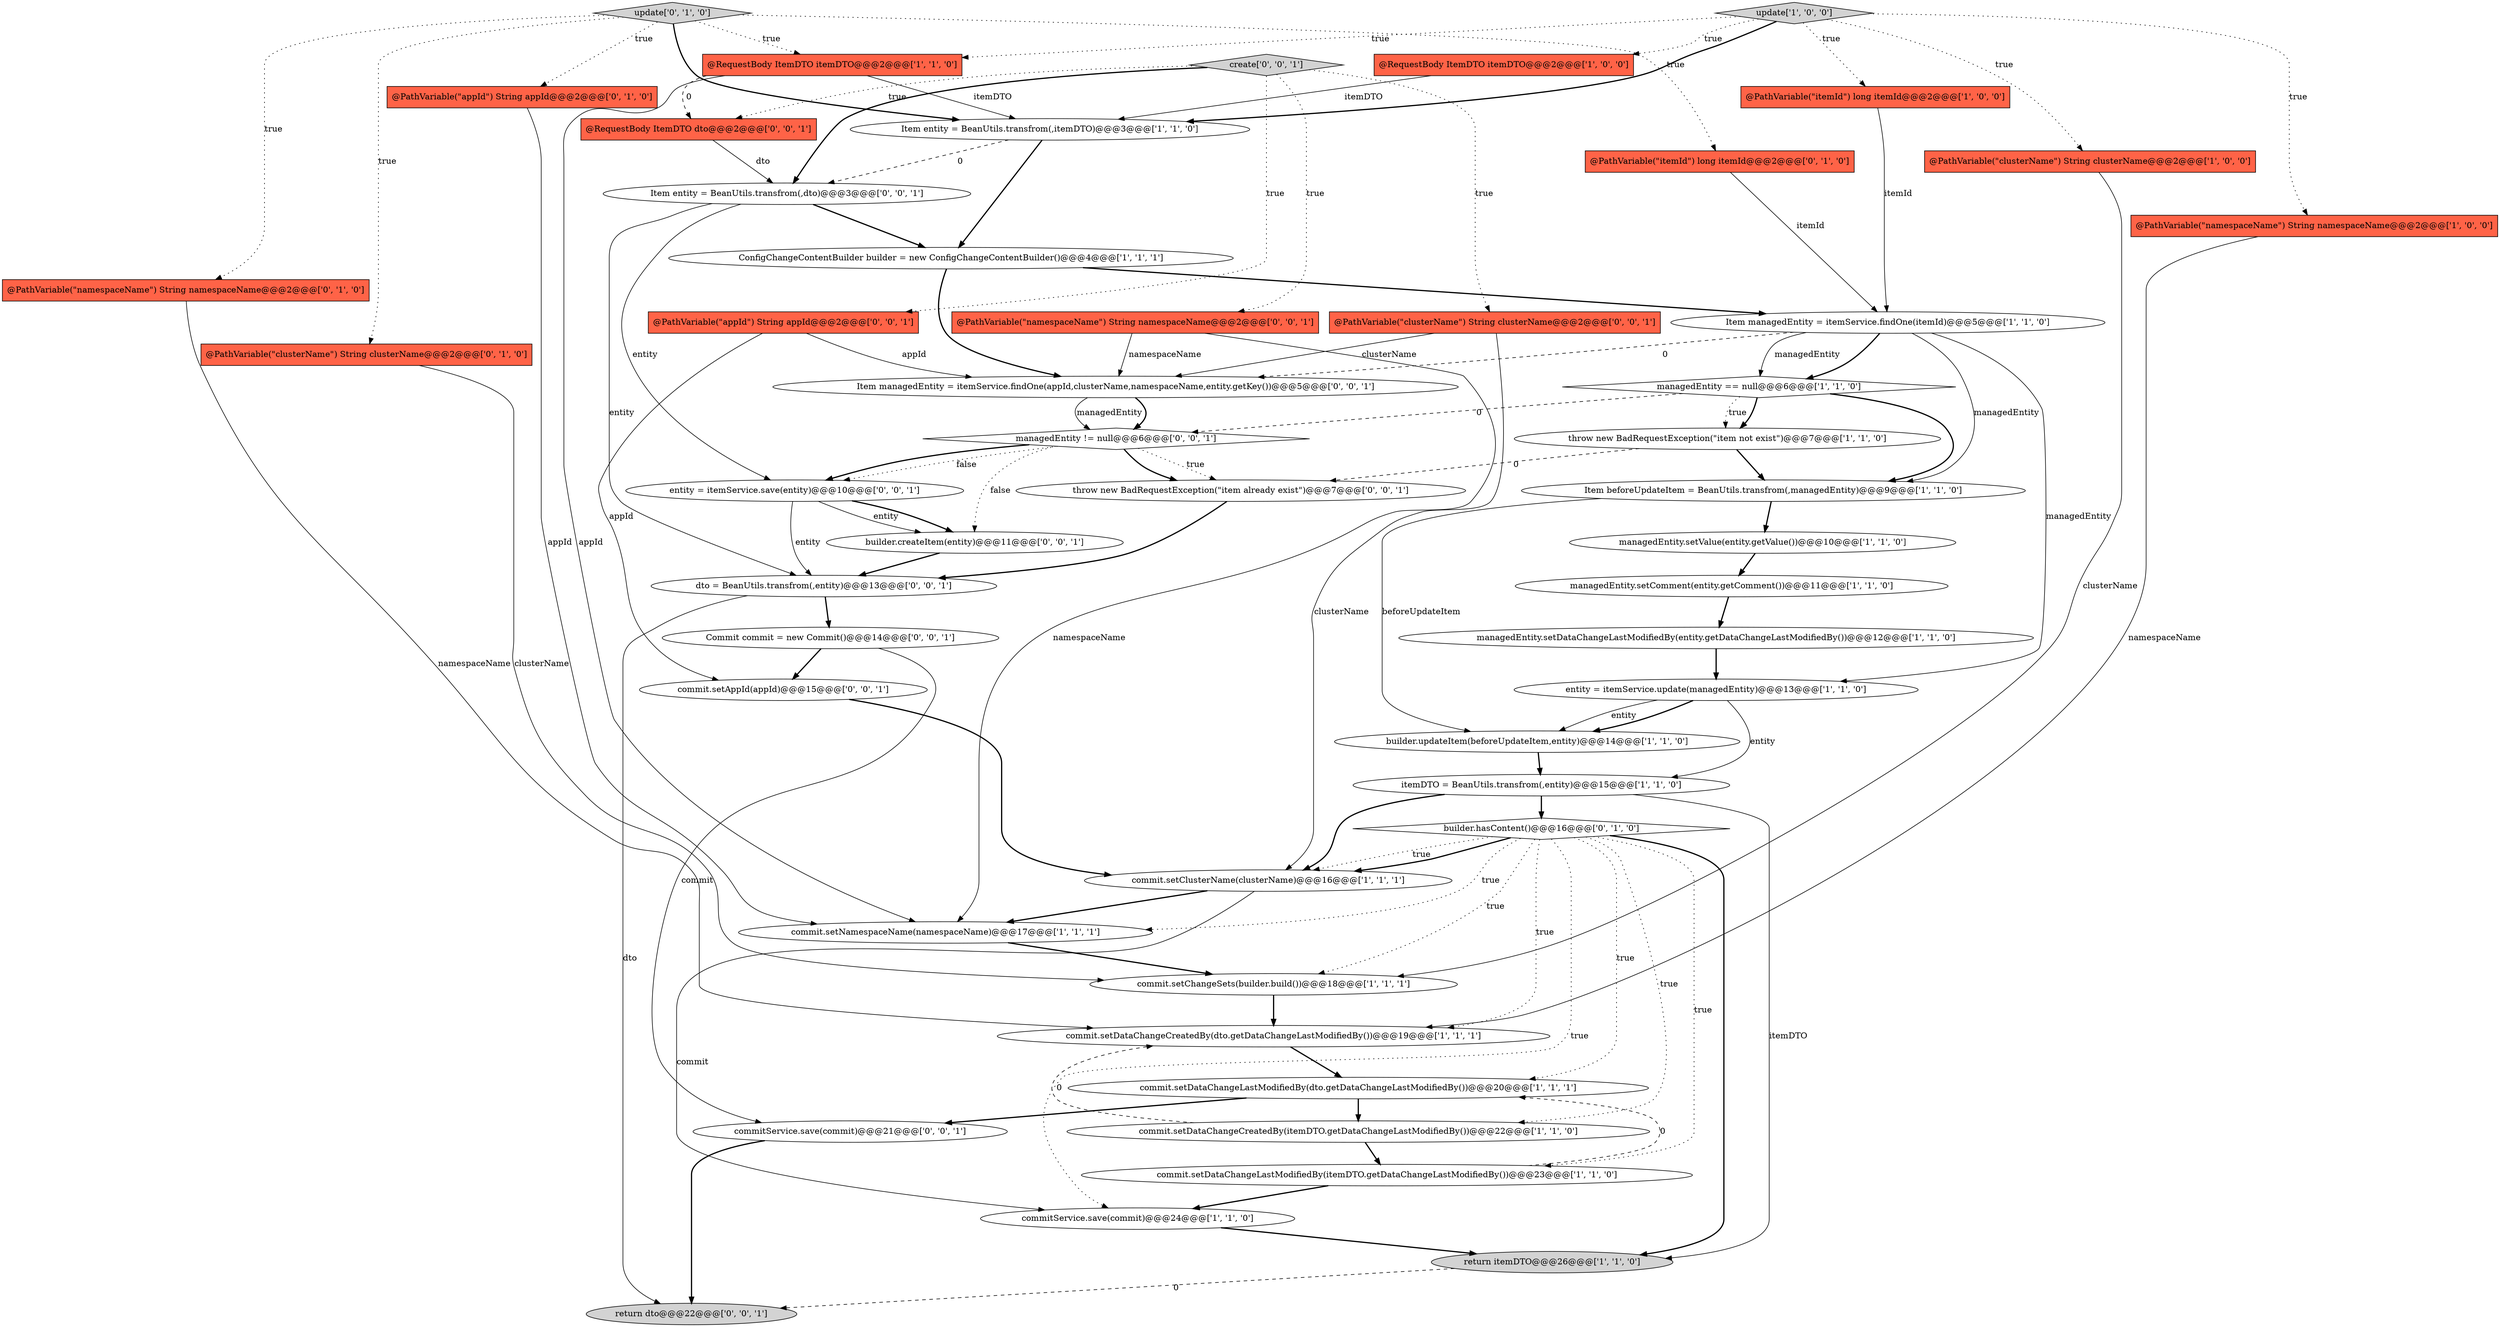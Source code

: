 digraph {
3 [style = filled, label = "commit.setChangeSets(builder.build())@@@18@@@['1', '1', '1']", fillcolor = white, shape = ellipse image = "AAA0AAABBB1BBB"];
8 [style = filled, label = "managedEntity.setComment(entity.getComment())@@@11@@@['1', '1', '0']", fillcolor = white, shape = ellipse image = "AAA0AAABBB1BBB"];
2 [style = filled, label = "commitService.save(commit)@@@24@@@['1', '1', '0']", fillcolor = white, shape = ellipse image = "AAA0AAABBB1BBB"];
4 [style = filled, label = "@PathVariable(\"clusterName\") String clusterName@@@2@@@['1', '0', '0']", fillcolor = tomato, shape = box image = "AAA0AAABBB1BBB"];
11 [style = filled, label = "commit.setDataChangeLastModifiedBy(itemDTO.getDataChangeLastModifiedBy())@@@23@@@['1', '1', '0']", fillcolor = white, shape = ellipse image = "AAA0AAABBB1BBB"];
33 [style = filled, label = "create['0', '0', '1']", fillcolor = lightgray, shape = diamond image = "AAA0AAABBB3BBB"];
46 [style = filled, label = "entity = itemService.save(entity)@@@10@@@['0', '0', '1']", fillcolor = white, shape = ellipse image = "AAA0AAABBB3BBB"];
25 [style = filled, label = "commit.setNamespaceName(namespaceName)@@@17@@@['1', '1', '1']", fillcolor = white, shape = ellipse image = "AAA0AAABBB1BBB"];
16 [style = filled, label = "entity = itemService.update(managedEntity)@@@13@@@['1', '1', '0']", fillcolor = white, shape = ellipse image = "AAA0AAABBB1BBB"];
29 [style = filled, label = "builder.hasContent()@@@16@@@['0', '1', '0']", fillcolor = white, shape = diamond image = "AAA1AAABBB2BBB"];
47 [style = filled, label = "dto = BeanUtils.transfrom(,entity)@@@13@@@['0', '0', '1']", fillcolor = white, shape = ellipse image = "AAA0AAABBB3BBB"];
43 [style = filled, label = "return dto@@@22@@@['0', '0', '1']", fillcolor = lightgray, shape = ellipse image = "AAA0AAABBB3BBB"];
19 [style = filled, label = "ConfigChangeContentBuilder builder = new ConfigChangeContentBuilder()@@@4@@@['1', '1', '1']", fillcolor = white, shape = ellipse image = "AAA0AAABBB1BBB"];
34 [style = filled, label = "managedEntity != null@@@6@@@['0', '0', '1']", fillcolor = white, shape = diamond image = "AAA0AAABBB3BBB"];
40 [style = filled, label = "Commit commit = new Commit()@@@14@@@['0', '0', '1']", fillcolor = white, shape = ellipse image = "AAA0AAABBB3BBB"];
21 [style = filled, label = "@PathVariable(\"namespaceName\") String namespaceName@@@2@@@['1', '0', '0']", fillcolor = tomato, shape = box image = "AAA0AAABBB1BBB"];
6 [style = filled, label = "commit.setDataChangeCreatedBy(dto.getDataChangeLastModifiedBy())@@@19@@@['1', '1', '1']", fillcolor = white, shape = ellipse image = "AAA0AAABBB1BBB"];
9 [style = filled, label = "Item entity = BeanUtils.transfrom(,itemDTO)@@@3@@@['1', '1', '0']", fillcolor = white, shape = ellipse image = "AAA0AAABBB1BBB"];
18 [style = filled, label = "return itemDTO@@@26@@@['1', '1', '0']", fillcolor = lightgray, shape = ellipse image = "AAA0AAABBB1BBB"];
26 [style = filled, label = "update['1', '0', '0']", fillcolor = lightgray, shape = diamond image = "AAA0AAABBB1BBB"];
28 [style = filled, label = "update['0', '1', '0']", fillcolor = lightgray, shape = diamond image = "AAA0AAABBB2BBB"];
30 [style = filled, label = "@PathVariable(\"namespaceName\") String namespaceName@@@2@@@['0', '1', '0']", fillcolor = tomato, shape = box image = "AAA0AAABBB2BBB"];
35 [style = filled, label = "throw new BadRequestException(\"item already exist\")@@@7@@@['0', '0', '1']", fillcolor = white, shape = ellipse image = "AAA0AAABBB3BBB"];
27 [style = filled, label = "@PathVariable(\"clusterName\") String clusterName@@@2@@@['0', '1', '0']", fillcolor = tomato, shape = box image = "AAA0AAABBB2BBB"];
13 [style = filled, label = "managedEntity == null@@@6@@@['1', '1', '0']", fillcolor = white, shape = diamond image = "AAA0AAABBB1BBB"];
5 [style = filled, label = "@RequestBody ItemDTO itemDTO@@@2@@@['1', '0', '0']", fillcolor = tomato, shape = box image = "AAA0AAABBB1BBB"];
7 [style = filled, label = "throw new BadRequestException(\"item not exist\")@@@7@@@['1', '1', '0']", fillcolor = white, shape = ellipse image = "AAA0AAABBB1BBB"];
32 [style = filled, label = "@PathVariable(\"appId\") String appId@@@2@@@['0', '1', '0']", fillcolor = tomato, shape = box image = "AAA0AAABBB2BBB"];
41 [style = filled, label = "@PathVariable(\"appId\") String appId@@@2@@@['0', '0', '1']", fillcolor = tomato, shape = box image = "AAA0AAABBB3BBB"];
23 [style = filled, label = "@PathVariable(\"itemId\") long itemId@@@2@@@['1', '0', '0']", fillcolor = tomato, shape = box image = "AAA0AAABBB1BBB"];
14 [style = filled, label = "itemDTO = BeanUtils.transfrom(,entity)@@@15@@@['1', '1', '0']", fillcolor = white, shape = ellipse image = "AAA0AAABBB1BBB"];
10 [style = filled, label = "managedEntity.setDataChangeLastModifiedBy(entity.getDataChangeLastModifiedBy())@@@12@@@['1', '1', '0']", fillcolor = white, shape = ellipse image = "AAA0AAABBB1BBB"];
20 [style = filled, label = "managedEntity.setValue(entity.getValue())@@@10@@@['1', '1', '0']", fillcolor = white, shape = ellipse image = "AAA0AAABBB1BBB"];
17 [style = filled, label = "commit.setDataChangeLastModifiedBy(dto.getDataChangeLastModifiedBy())@@@20@@@['1', '1', '1']", fillcolor = white, shape = ellipse image = "AAA0AAABBB1BBB"];
0 [style = filled, label = "Item beforeUpdateItem = BeanUtils.transfrom(,managedEntity)@@@9@@@['1', '1', '0']", fillcolor = white, shape = ellipse image = "AAA0AAABBB1BBB"];
38 [style = filled, label = "Item entity = BeanUtils.transfrom(,dto)@@@3@@@['0', '0', '1']", fillcolor = white, shape = ellipse image = "AAA0AAABBB3BBB"];
15 [style = filled, label = "commit.setClusterName(clusterName)@@@16@@@['1', '1', '1']", fillcolor = white, shape = ellipse image = "AAA0AAABBB1BBB"];
48 [style = filled, label = "@RequestBody ItemDTO dto@@@2@@@['0', '0', '1']", fillcolor = tomato, shape = box image = "AAA0AAABBB3BBB"];
36 [style = filled, label = "commitService.save(commit)@@@21@@@['0', '0', '1']", fillcolor = white, shape = ellipse image = "AAA0AAABBB3BBB"];
1 [style = filled, label = "builder.updateItem(beforeUpdateItem,entity)@@@14@@@['1', '1', '0']", fillcolor = white, shape = ellipse image = "AAA0AAABBB1BBB"];
24 [style = filled, label = "@RequestBody ItemDTO itemDTO@@@2@@@['1', '1', '0']", fillcolor = tomato, shape = box image = "AAA0AAABBB1BBB"];
37 [style = filled, label = "commit.setAppId(appId)@@@15@@@['0', '0', '1']", fillcolor = white, shape = ellipse image = "AAA0AAABBB3BBB"];
12 [style = filled, label = "Item managedEntity = itemService.findOne(itemId)@@@5@@@['1', '1', '0']", fillcolor = white, shape = ellipse image = "AAA0AAABBB1BBB"];
39 [style = filled, label = "@PathVariable(\"clusterName\") String clusterName@@@2@@@['0', '0', '1']", fillcolor = tomato, shape = box image = "AAA0AAABBB3BBB"];
44 [style = filled, label = "@PathVariable(\"namespaceName\") String namespaceName@@@2@@@['0', '0', '1']", fillcolor = tomato, shape = box image = "AAA0AAABBB3BBB"];
22 [style = filled, label = "commit.setDataChangeCreatedBy(itemDTO.getDataChangeLastModifiedBy())@@@22@@@['1', '1', '0']", fillcolor = white, shape = ellipse image = "AAA0AAABBB1BBB"];
31 [style = filled, label = "@PathVariable(\"itemId\") long itemId@@@2@@@['0', '1', '0']", fillcolor = tomato, shape = box image = "AAA0AAABBB2BBB"];
42 [style = filled, label = "Item managedEntity = itemService.findOne(appId,clusterName,namespaceName,entity.getKey())@@@5@@@['0', '0', '1']", fillcolor = white, shape = ellipse image = "AAA0AAABBB3BBB"];
45 [style = filled, label = "builder.createItem(entity)@@@11@@@['0', '0', '1']", fillcolor = white, shape = ellipse image = "AAA0AAABBB3BBB"];
46->47 [style = solid, label="entity"];
25->3 [style = bold, label=""];
14->18 [style = solid, label="itemDTO"];
29->11 [style = dotted, label="true"];
5->9 [style = solid, label="itemDTO"];
28->31 [style = dotted, label="true"];
47->43 [style = solid, label="dto"];
23->12 [style = solid, label="itemId"];
16->14 [style = solid, label="entity"];
22->6 [style = dashed, label="0"];
7->35 [style = dashed, label="0"];
26->23 [style = dotted, label="true"];
3->6 [style = bold, label=""];
34->46 [style = dotted, label="false"];
14->29 [style = bold, label=""];
24->9 [style = solid, label="itemDTO"];
0->20 [style = bold, label=""];
16->1 [style = bold, label=""];
41->37 [style = solid, label="appId"];
26->4 [style = dotted, label="true"];
7->0 [style = bold, label=""];
12->16 [style = solid, label="managedEntity"];
39->42 [style = solid, label="clusterName"];
17->22 [style = bold, label=""];
13->34 [style = dashed, label="0"];
40->36 [style = solid, label="commit"];
15->25 [style = bold, label=""];
48->38 [style = solid, label="dto"];
28->24 [style = dotted, label="true"];
24->48 [style = dashed, label="0"];
4->3 [style = solid, label="clusterName"];
46->45 [style = solid, label="entity"];
26->21 [style = dotted, label="true"];
24->25 [style = solid, label="appId"];
13->0 [style = bold, label=""];
27->3 [style = solid, label="clusterName"];
44->42 [style = solid, label="namespaceName"];
38->19 [style = bold, label=""];
33->48 [style = dotted, label="true"];
26->9 [style = bold, label=""];
1->14 [style = bold, label=""];
42->34 [style = bold, label=""];
16->1 [style = solid, label="entity"];
12->13 [style = bold, label=""];
47->40 [style = bold, label=""];
12->0 [style = solid, label="managedEntity"];
46->45 [style = bold, label=""];
29->2 [style = dotted, label="true"];
26->5 [style = dotted, label="true"];
34->35 [style = bold, label=""];
35->47 [style = bold, label=""];
19->42 [style = bold, label=""];
8->10 [style = bold, label=""];
33->41 [style = dotted, label="true"];
28->9 [style = bold, label=""];
10->16 [style = bold, label=""];
9->19 [style = bold, label=""];
36->43 [style = bold, label=""];
9->38 [style = dashed, label="0"];
30->6 [style = solid, label="namespaceName"];
20->8 [style = bold, label=""];
21->6 [style = solid, label="namespaceName"];
15->2 [style = solid, label="commit"];
28->27 [style = dotted, label="true"];
11->17 [style = dashed, label="0"];
11->2 [style = bold, label=""];
34->45 [style = dotted, label="false"];
42->34 [style = solid, label="managedEntity"];
17->36 [style = bold, label=""];
26->24 [style = dotted, label="true"];
41->42 [style = solid, label="appId"];
33->38 [style = bold, label=""];
37->15 [style = bold, label=""];
29->18 [style = bold, label=""];
39->15 [style = solid, label="clusterName"];
14->15 [style = bold, label=""];
18->43 [style = dashed, label="0"];
22->11 [style = bold, label=""];
31->12 [style = solid, label="itemId"];
0->1 [style = solid, label="beforeUpdateItem"];
13->7 [style = bold, label=""];
29->15 [style = dotted, label="true"];
29->17 [style = dotted, label="true"];
12->42 [style = dashed, label="0"];
33->39 [style = dotted, label="true"];
44->25 [style = solid, label="namespaceName"];
34->35 [style = dotted, label="true"];
6->17 [style = bold, label=""];
45->47 [style = bold, label=""];
33->44 [style = dotted, label="true"];
28->30 [style = dotted, label="true"];
38->46 [style = solid, label="entity"];
12->13 [style = solid, label="managedEntity"];
2->18 [style = bold, label=""];
34->46 [style = bold, label=""];
32->25 [style = solid, label="appId"];
40->37 [style = bold, label=""];
29->15 [style = bold, label=""];
29->6 [style = dotted, label="true"];
29->22 [style = dotted, label="true"];
38->47 [style = solid, label="entity"];
29->25 [style = dotted, label="true"];
28->32 [style = dotted, label="true"];
19->12 [style = bold, label=""];
13->7 [style = dotted, label="true"];
29->3 [style = dotted, label="true"];
}
